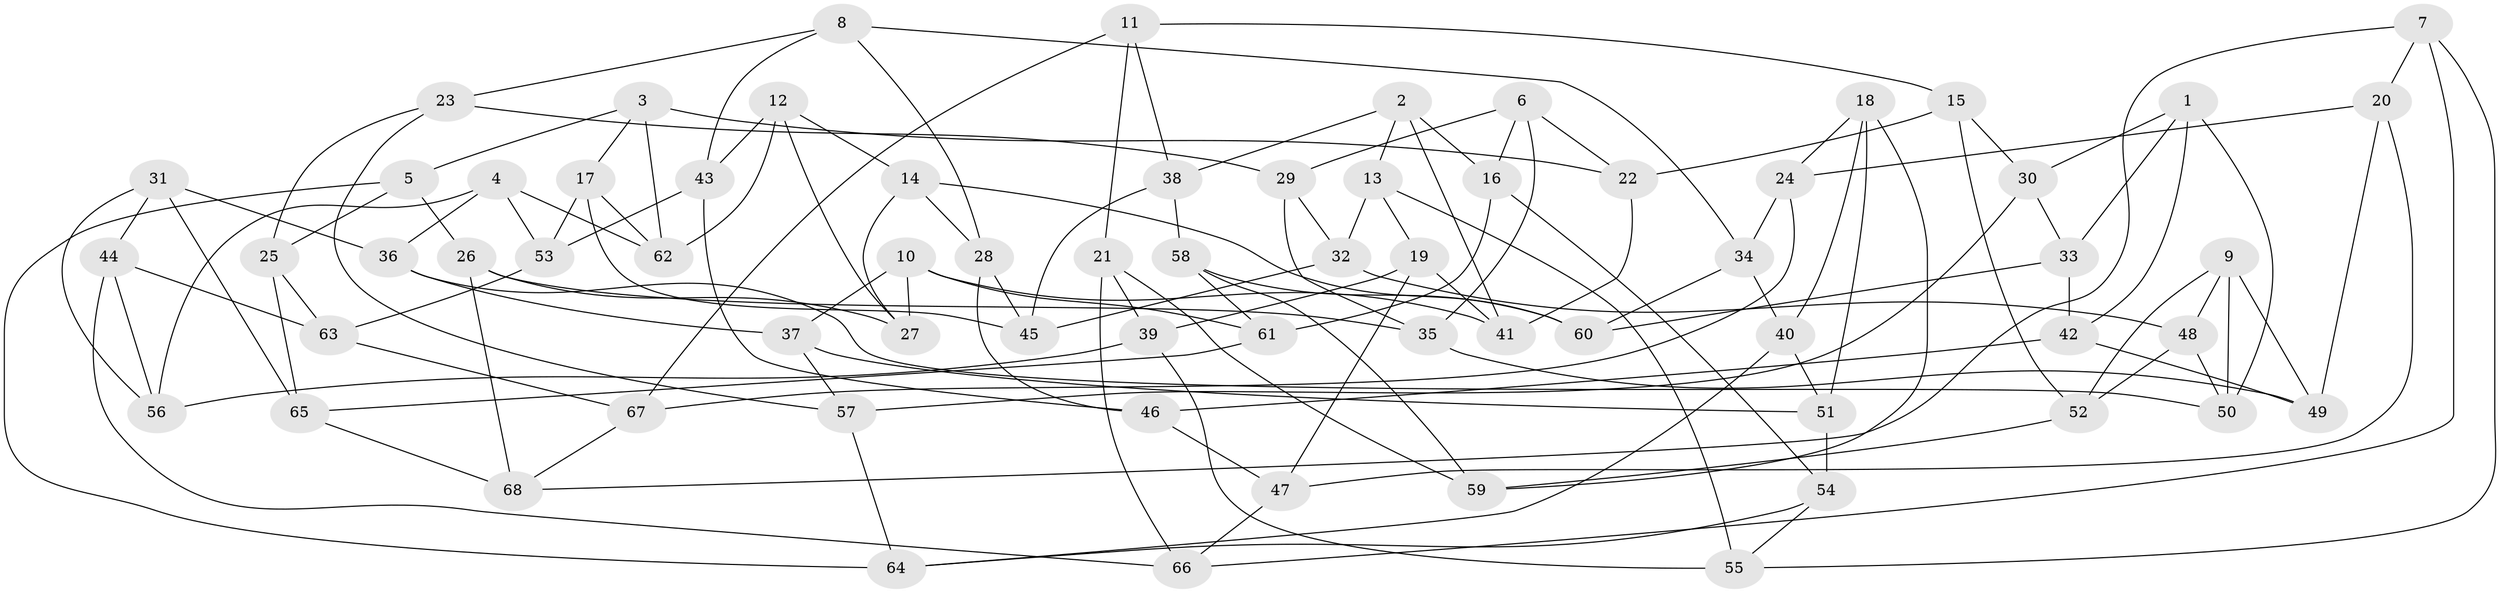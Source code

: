 // Generated by graph-tools (version 1.1) at 2025/38/03/09/25 02:38:08]
// undirected, 68 vertices, 136 edges
graph export_dot {
graph [start="1"]
  node [color=gray90,style=filled];
  1;
  2;
  3;
  4;
  5;
  6;
  7;
  8;
  9;
  10;
  11;
  12;
  13;
  14;
  15;
  16;
  17;
  18;
  19;
  20;
  21;
  22;
  23;
  24;
  25;
  26;
  27;
  28;
  29;
  30;
  31;
  32;
  33;
  34;
  35;
  36;
  37;
  38;
  39;
  40;
  41;
  42;
  43;
  44;
  45;
  46;
  47;
  48;
  49;
  50;
  51;
  52;
  53;
  54;
  55;
  56;
  57;
  58;
  59;
  60;
  61;
  62;
  63;
  64;
  65;
  66;
  67;
  68;
  1 -- 30;
  1 -- 33;
  1 -- 42;
  1 -- 50;
  2 -- 38;
  2 -- 16;
  2 -- 13;
  2 -- 41;
  3 -- 17;
  3 -- 22;
  3 -- 5;
  3 -- 62;
  4 -- 36;
  4 -- 53;
  4 -- 56;
  4 -- 62;
  5 -- 64;
  5 -- 26;
  5 -- 25;
  6 -- 35;
  6 -- 16;
  6 -- 29;
  6 -- 22;
  7 -- 66;
  7 -- 55;
  7 -- 68;
  7 -- 20;
  8 -- 43;
  8 -- 34;
  8 -- 28;
  8 -- 23;
  9 -- 49;
  9 -- 48;
  9 -- 50;
  9 -- 52;
  10 -- 61;
  10 -- 27;
  10 -- 37;
  10 -- 41;
  11 -- 67;
  11 -- 15;
  11 -- 21;
  11 -- 38;
  12 -- 43;
  12 -- 27;
  12 -- 62;
  12 -- 14;
  13 -- 32;
  13 -- 55;
  13 -- 19;
  14 -- 27;
  14 -- 28;
  14 -- 60;
  15 -- 52;
  15 -- 22;
  15 -- 30;
  16 -- 61;
  16 -- 54;
  17 -- 45;
  17 -- 62;
  17 -- 53;
  18 -- 59;
  18 -- 51;
  18 -- 40;
  18 -- 24;
  19 -- 39;
  19 -- 41;
  19 -- 47;
  20 -- 49;
  20 -- 47;
  20 -- 24;
  21 -- 39;
  21 -- 66;
  21 -- 59;
  22 -- 41;
  23 -- 25;
  23 -- 29;
  23 -- 57;
  24 -- 67;
  24 -- 34;
  25 -- 65;
  25 -- 63;
  26 -- 68;
  26 -- 27;
  26 -- 35;
  28 -- 45;
  28 -- 46;
  29 -- 35;
  29 -- 32;
  30 -- 57;
  30 -- 33;
  31 -- 56;
  31 -- 36;
  31 -- 65;
  31 -- 44;
  32 -- 48;
  32 -- 45;
  33 -- 60;
  33 -- 42;
  34 -- 60;
  34 -- 40;
  35 -- 49;
  36 -- 37;
  36 -- 50;
  37 -- 57;
  37 -- 51;
  38 -- 58;
  38 -- 45;
  39 -- 55;
  39 -- 56;
  40 -- 51;
  40 -- 64;
  42 -- 49;
  42 -- 46;
  43 -- 46;
  43 -- 53;
  44 -- 56;
  44 -- 66;
  44 -- 63;
  46 -- 47;
  47 -- 66;
  48 -- 50;
  48 -- 52;
  51 -- 54;
  52 -- 59;
  53 -- 63;
  54 -- 55;
  54 -- 64;
  57 -- 64;
  58 -- 61;
  58 -- 60;
  58 -- 59;
  61 -- 65;
  63 -- 67;
  65 -- 68;
  67 -- 68;
}
